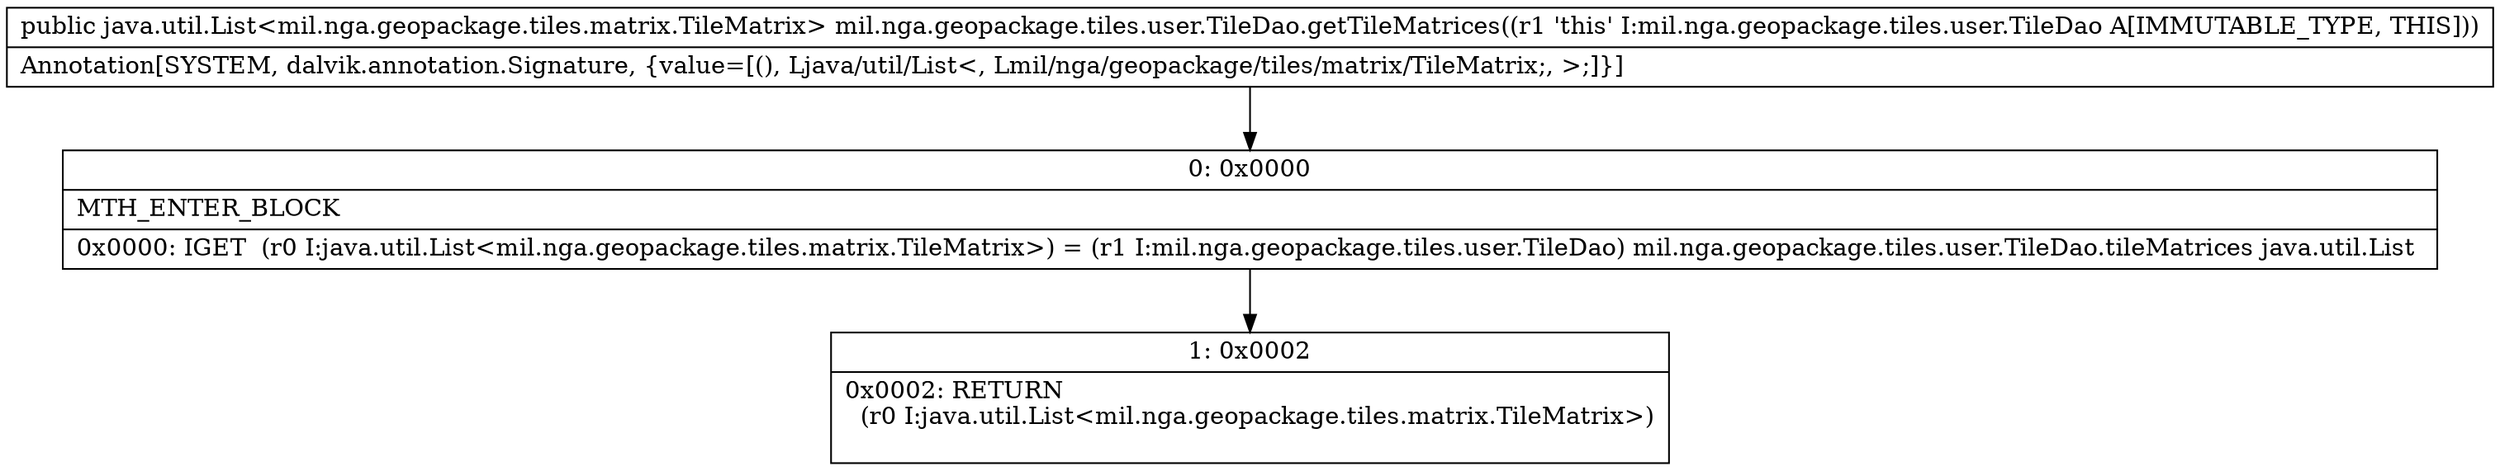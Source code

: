 digraph "CFG formil.nga.geopackage.tiles.user.TileDao.getTileMatrices()Ljava\/util\/List;" {
Node_0 [shape=record,label="{0\:\ 0x0000|MTH_ENTER_BLOCK\l|0x0000: IGET  (r0 I:java.util.List\<mil.nga.geopackage.tiles.matrix.TileMatrix\>) = (r1 I:mil.nga.geopackage.tiles.user.TileDao) mil.nga.geopackage.tiles.user.TileDao.tileMatrices java.util.List \l}"];
Node_1 [shape=record,label="{1\:\ 0x0002|0x0002: RETURN  \l  (r0 I:java.util.List\<mil.nga.geopackage.tiles.matrix.TileMatrix\>)\l \l}"];
MethodNode[shape=record,label="{public java.util.List\<mil.nga.geopackage.tiles.matrix.TileMatrix\> mil.nga.geopackage.tiles.user.TileDao.getTileMatrices((r1 'this' I:mil.nga.geopackage.tiles.user.TileDao A[IMMUTABLE_TYPE, THIS]))  | Annotation[SYSTEM, dalvik.annotation.Signature, \{value=[(), Ljava\/util\/List\<, Lmil\/nga\/geopackage\/tiles\/matrix\/TileMatrix;, \>;]\}]\l}"];
MethodNode -> Node_0;
Node_0 -> Node_1;
}


